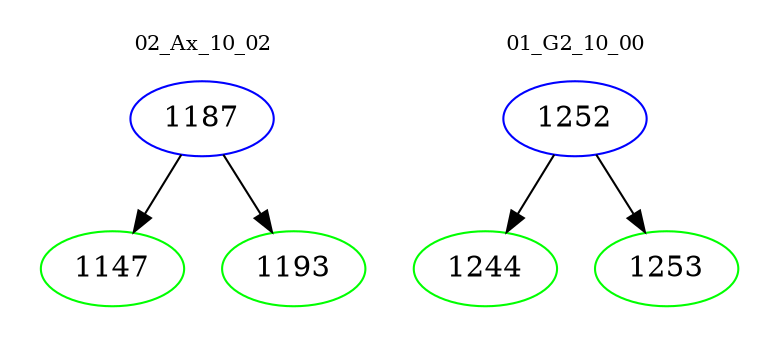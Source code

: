 digraph{
subgraph cluster_0 {
color = white
label = "02_Ax_10_02";
fontsize=10;
T0_1187 [label="1187", color="blue"]
T0_1187 -> T0_1147 [color="black"]
T0_1147 [label="1147", color="green"]
T0_1187 -> T0_1193 [color="black"]
T0_1193 [label="1193", color="green"]
}
subgraph cluster_1 {
color = white
label = "01_G2_10_00";
fontsize=10;
T1_1252 [label="1252", color="blue"]
T1_1252 -> T1_1244 [color="black"]
T1_1244 [label="1244", color="green"]
T1_1252 -> T1_1253 [color="black"]
T1_1253 [label="1253", color="green"]
}
}
